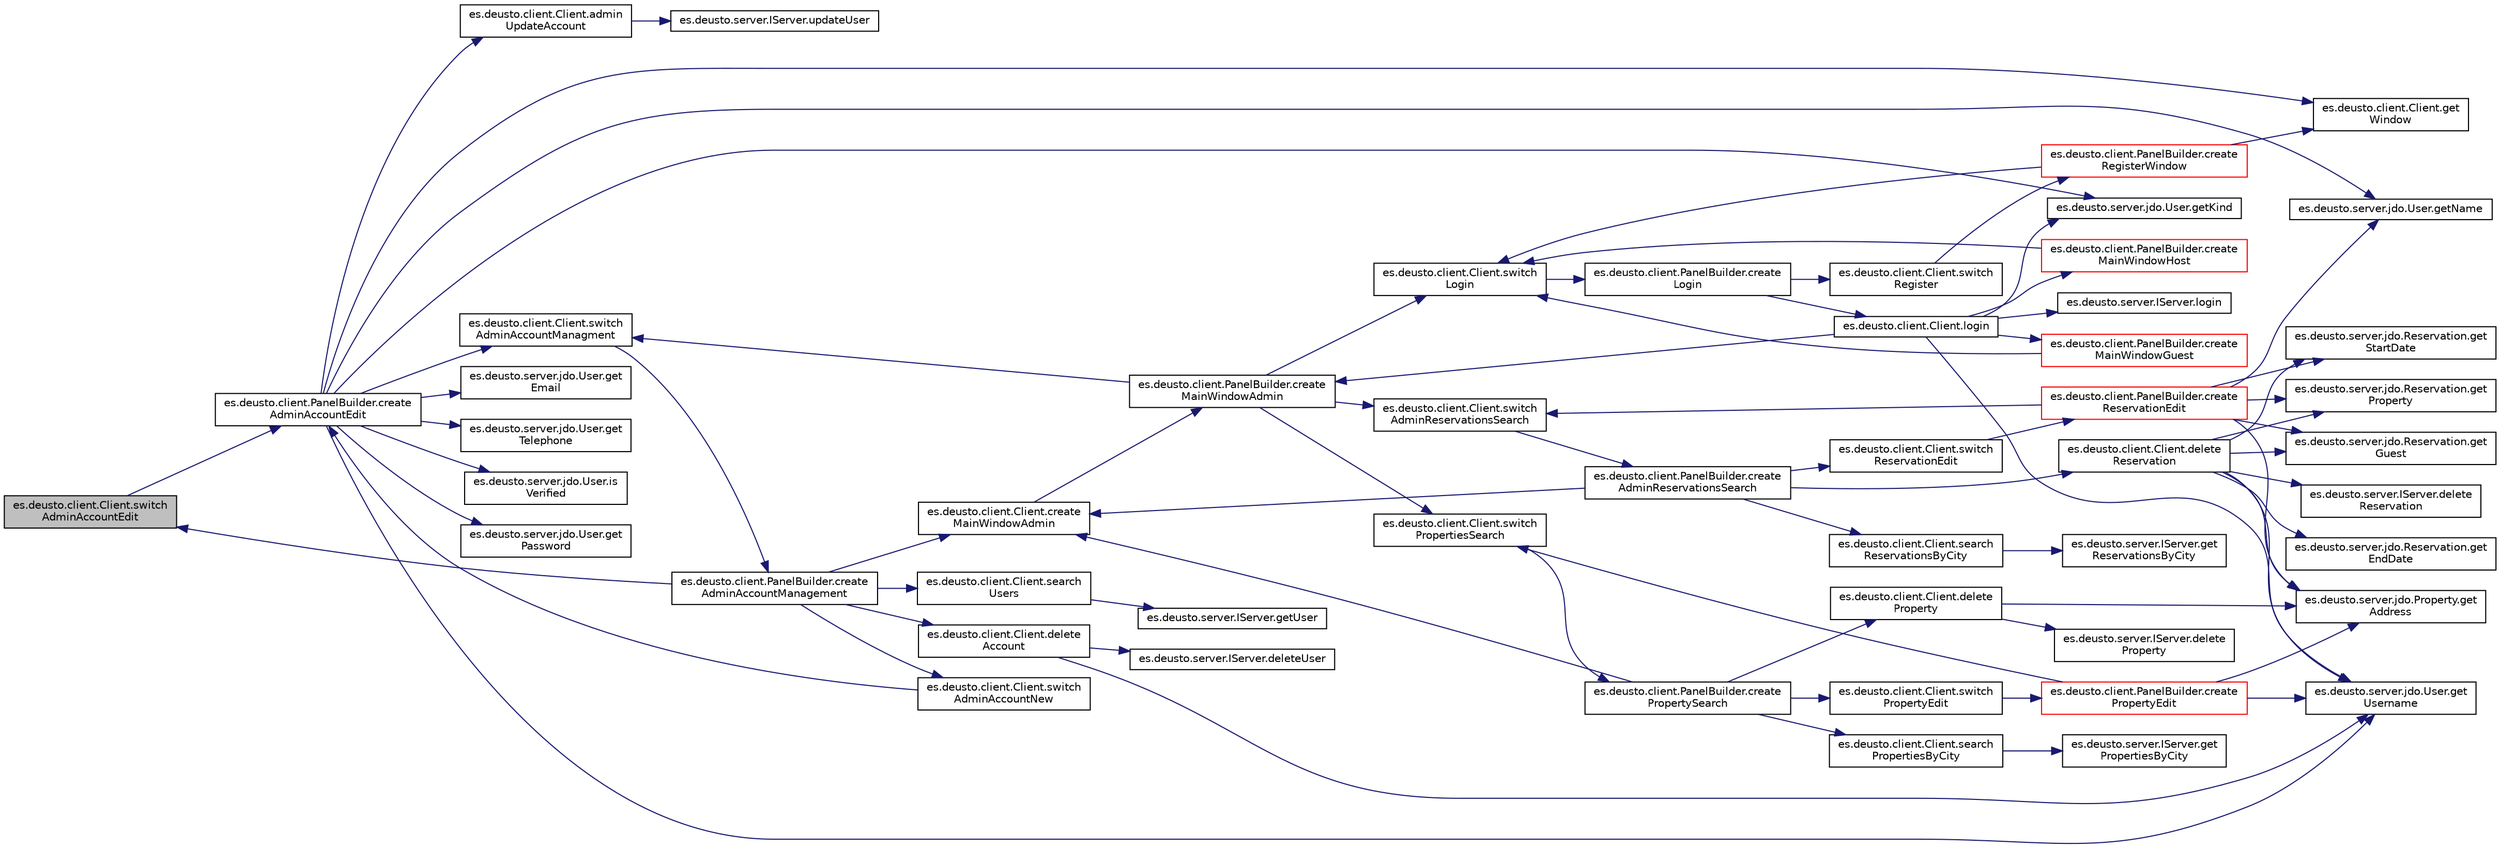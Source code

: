 digraph "es.deusto.client.Client.switchAdminAccountEdit"
{
 // LATEX_PDF_SIZE
  edge [fontname="Helvetica",fontsize="10",labelfontname="Helvetica",labelfontsize="10"];
  node [fontname="Helvetica",fontsize="10",shape=record];
  rankdir="LR";
  Node1221 [label="es.deusto.client.Client.switch\lAdminAccountEdit",height=0.2,width=0.4,color="black", fillcolor="grey75", style="filled", fontcolor="black",tooltip=" "];
  Node1221 -> Node1222 [color="midnightblue",fontsize="10",style="solid",fontname="Helvetica"];
  Node1222 [label="es.deusto.client.PanelBuilder.create\lAdminAccountEdit",height=0.2,width=0.4,color="black", fillcolor="white", style="filled",URL="$classes_1_1deusto_1_1client_1_1_panel_builder.html#ab47c3bca19d01967d895e0dd7d3ad2f4",tooltip=" "];
  Node1222 -> Node1223 [color="midnightblue",fontsize="10",style="solid",fontname="Helvetica"];
  Node1223 [label="es.deusto.server.jdo.User.get\lUsername",height=0.2,width=0.4,color="black", fillcolor="white", style="filled",URL="$classes_1_1deusto_1_1server_1_1jdo_1_1_user.html#a40c65b004382179a33a463bcbb950dd3",tooltip=" "];
  Node1222 -> Node1224 [color="midnightblue",fontsize="10",style="solid",fontname="Helvetica"];
  Node1224 [label="es.deusto.server.jdo.User.getName",height=0.2,width=0.4,color="black", fillcolor="white", style="filled",URL="$classes_1_1deusto_1_1server_1_1jdo_1_1_user.html#ae241c2d5fbef940165041c82dc00edad",tooltip=" "];
  Node1222 -> Node1225 [color="midnightblue",fontsize="10",style="solid",fontname="Helvetica"];
  Node1225 [label="es.deusto.server.jdo.User.get\lEmail",height=0.2,width=0.4,color="black", fillcolor="white", style="filled",URL="$classes_1_1deusto_1_1server_1_1jdo_1_1_user.html#aa1ba6d9e3d0572b90dac6ff627ee3f95",tooltip=" "];
  Node1222 -> Node1226 [color="midnightblue",fontsize="10",style="solid",fontname="Helvetica"];
  Node1226 [label="es.deusto.server.jdo.User.get\lTelephone",height=0.2,width=0.4,color="black", fillcolor="white", style="filled",URL="$classes_1_1deusto_1_1server_1_1jdo_1_1_user.html#acf5d0eb01334166b89ecb9e0baebd534",tooltip=" "];
  Node1222 -> Node1227 [color="midnightblue",fontsize="10",style="solid",fontname="Helvetica"];
  Node1227 [label="es.deusto.server.jdo.User.getKind",height=0.2,width=0.4,color="black", fillcolor="white", style="filled",URL="$classes_1_1deusto_1_1server_1_1jdo_1_1_user.html#a2b769384f6af11b3364933e0843944ed",tooltip=" "];
  Node1222 -> Node1228 [color="midnightblue",fontsize="10",style="solid",fontname="Helvetica"];
  Node1228 [label="es.deusto.server.jdo.User.is\lVerified",height=0.2,width=0.4,color="black", fillcolor="white", style="filled",URL="$classes_1_1deusto_1_1server_1_1jdo_1_1_user.html#ac92eeed1ebf514bb83afa8ad918ee5f2",tooltip=" "];
  Node1222 -> Node1229 [color="midnightblue",fontsize="10",style="solid",fontname="Helvetica"];
  Node1229 [label="es.deusto.server.jdo.User.get\lPassword",height=0.2,width=0.4,color="black", fillcolor="white", style="filled",URL="$classes_1_1deusto_1_1server_1_1jdo_1_1_user.html#a1900ee126da22ed0f043e0077e8be049",tooltip=" "];
  Node1222 -> Node1230 [color="midnightblue",fontsize="10",style="solid",fontname="Helvetica"];
  Node1230 [label="es.deusto.client.Client.switch\lAdminAccountManagment",height=0.2,width=0.4,color="black", fillcolor="white", style="filled",URL="$classes_1_1deusto_1_1client_1_1_client.html#a2f806363c591a46a42ca419df7ce4ef0",tooltip=" "];
  Node1230 -> Node1231 [color="midnightblue",fontsize="10",style="solid",fontname="Helvetica"];
  Node1231 [label="es.deusto.client.PanelBuilder.create\lAdminAccountManagement",height=0.2,width=0.4,color="black", fillcolor="white", style="filled",URL="$classes_1_1deusto_1_1client_1_1_panel_builder.html#a76906aa362d3a389bda577a79b413374",tooltip=" "];
  Node1231 -> Node1232 [color="midnightblue",fontsize="10",style="solid",fontname="Helvetica"];
  Node1232 [label="es.deusto.client.Client.search\lUsers",height=0.2,width=0.4,color="black", fillcolor="white", style="filled",URL="$classes_1_1deusto_1_1client_1_1_client.html#ad3c463db80a7bf9a06bcce403fc19a0a",tooltip=" "];
  Node1232 -> Node1233 [color="midnightblue",fontsize="10",style="solid",fontname="Helvetica"];
  Node1233 [label="es.deusto.server.IServer.getUser",height=0.2,width=0.4,color="black", fillcolor="white", style="filled",URL="$interfacees_1_1deusto_1_1server_1_1_i_server.html#a10f923e205a2423c8246d7ea59de6dac",tooltip=" "];
  Node1231 -> Node1234 [color="midnightblue",fontsize="10",style="solid",fontname="Helvetica"];
  Node1234 [label="es.deusto.client.Client.delete\lAccount",height=0.2,width=0.4,color="black", fillcolor="white", style="filled",URL="$classes_1_1deusto_1_1client_1_1_client.html#ac4ca2d9c787126ab9efa15192586e195",tooltip=" "];
  Node1234 -> Node1235 [color="midnightblue",fontsize="10",style="solid",fontname="Helvetica"];
  Node1235 [label="es.deusto.server.IServer.deleteUser",height=0.2,width=0.4,color="black", fillcolor="white", style="filled",URL="$interfacees_1_1deusto_1_1server_1_1_i_server.html#a250204efd64d1e2c79cfb3923cf6a576",tooltip=" "];
  Node1234 -> Node1223 [color="midnightblue",fontsize="10",style="solid",fontname="Helvetica"];
  Node1231 -> Node1221 [color="midnightblue",fontsize="10",style="solid",fontname="Helvetica"];
  Node1231 -> Node1236 [color="midnightblue",fontsize="10",style="solid",fontname="Helvetica"];
  Node1236 [label="es.deusto.client.Client.switch\lAdminAccountNew",height=0.2,width=0.4,color="black", fillcolor="white", style="filled",URL="$classes_1_1deusto_1_1client_1_1_client.html#a7b9ebc242c5d265ebeacb379034c9b7b",tooltip=" "];
  Node1236 -> Node1222 [color="midnightblue",fontsize="10",style="solid",fontname="Helvetica"];
  Node1231 -> Node1237 [color="midnightblue",fontsize="10",style="solid",fontname="Helvetica"];
  Node1237 [label="es.deusto.client.Client.create\lMainWindowAdmin",height=0.2,width=0.4,color="black", fillcolor="white", style="filled",URL="$classes_1_1deusto_1_1client_1_1_client.html#a1628f28a7a5758510ccb6a4d1fa697a9",tooltip=" "];
  Node1237 -> Node1238 [color="midnightblue",fontsize="10",style="solid",fontname="Helvetica"];
  Node1238 [label="es.deusto.client.PanelBuilder.create\lMainWindowAdmin",height=0.2,width=0.4,color="black", fillcolor="white", style="filled",URL="$classes_1_1deusto_1_1client_1_1_panel_builder.html#a32b7942177958f07263535d6d255556b",tooltip=" "];
  Node1238 -> Node1239 [color="midnightblue",fontsize="10",style="solid",fontname="Helvetica"];
  Node1239 [label="es.deusto.client.Client.switch\lPropertiesSearch",height=0.2,width=0.4,color="black", fillcolor="white", style="filled",URL="$classes_1_1deusto_1_1client_1_1_client.html#af87b7fcbe691ef0a31dbc6849a037415",tooltip=" "];
  Node1239 -> Node1240 [color="midnightblue",fontsize="10",style="solid",fontname="Helvetica"];
  Node1240 [label="es.deusto.client.PanelBuilder.create\lPropertySearch",height=0.2,width=0.4,color="black", fillcolor="white", style="filled",URL="$classes_1_1deusto_1_1client_1_1_panel_builder.html#a96fdce41db963997c711d646563c69e0",tooltip=" "];
  Node1240 -> Node1241 [color="midnightblue",fontsize="10",style="solid",fontname="Helvetica"];
  Node1241 [label="es.deusto.client.Client.search\lPropertiesByCity",height=0.2,width=0.4,color="black", fillcolor="white", style="filled",URL="$classes_1_1deusto_1_1client_1_1_client.html#a2d9b5c673ef56bd5662e8dd4a66d9fc6",tooltip=" "];
  Node1241 -> Node1242 [color="midnightblue",fontsize="10",style="solid",fontname="Helvetica"];
  Node1242 [label="es.deusto.server.IServer.get\lPropertiesByCity",height=0.2,width=0.4,color="black", fillcolor="white", style="filled",URL="$interfacees_1_1deusto_1_1server_1_1_i_server.html#a0790432014b61ed1a65b70c8065f3112",tooltip=" "];
  Node1240 -> Node1243 [color="midnightblue",fontsize="10",style="solid",fontname="Helvetica"];
  Node1243 [label="es.deusto.client.Client.delete\lProperty",height=0.2,width=0.4,color="black", fillcolor="white", style="filled",URL="$classes_1_1deusto_1_1client_1_1_client.html#a6173ae3d7f6aa82a2f6b68349677b5e5",tooltip=" "];
  Node1243 -> Node1244 [color="midnightblue",fontsize="10",style="solid",fontname="Helvetica"];
  Node1244 [label="es.deusto.server.IServer.delete\lProperty",height=0.2,width=0.4,color="black", fillcolor="white", style="filled",URL="$interfacees_1_1deusto_1_1server_1_1_i_server.html#a1ce4ff9676e7b397b721e8414f6ca7b7",tooltip=" "];
  Node1243 -> Node1245 [color="midnightblue",fontsize="10",style="solid",fontname="Helvetica"];
  Node1245 [label="es.deusto.server.jdo.Property.get\lAddress",height=0.2,width=0.4,color="black", fillcolor="white", style="filled",URL="$classes_1_1deusto_1_1server_1_1jdo_1_1_property.html#a4a9554abeb32ae08e921626a37957743",tooltip=" "];
  Node1240 -> Node1246 [color="midnightblue",fontsize="10",style="solid",fontname="Helvetica"];
  Node1246 [label="es.deusto.client.Client.switch\lPropertyEdit",height=0.2,width=0.4,color="black", fillcolor="white", style="filled",URL="$classes_1_1deusto_1_1client_1_1_client.html#a5dd6469d4428fe705fce4087aa386602",tooltip=" "];
  Node1246 -> Node1247 [color="midnightblue",fontsize="10",style="solid",fontname="Helvetica"];
  Node1247 [label="es.deusto.client.PanelBuilder.create\lPropertyEdit",height=0.2,width=0.4,color="red", fillcolor="white", style="filled",URL="$classes_1_1deusto_1_1client_1_1_panel_builder.html#aeaa0ead483ff83c6a51a96eddaa8795a",tooltip=" "];
  Node1247 -> Node1245 [color="midnightblue",fontsize="10",style="solid",fontname="Helvetica"];
  Node1247 -> Node1239 [color="midnightblue",fontsize="10",style="solid",fontname="Helvetica"];
  Node1247 -> Node1223 [color="midnightblue",fontsize="10",style="solid",fontname="Helvetica"];
  Node1240 -> Node1237 [color="midnightblue",fontsize="10",style="solid",fontname="Helvetica"];
  Node1238 -> Node1230 [color="midnightblue",fontsize="10",style="solid",fontname="Helvetica"];
  Node1238 -> Node1285 [color="midnightblue",fontsize="10",style="solid",fontname="Helvetica"];
  Node1285 [label="es.deusto.client.Client.switch\lAdminReservationsSearch",height=0.2,width=0.4,color="black", fillcolor="white", style="filled",URL="$classes_1_1deusto_1_1client_1_1_client.html#a64110a92c5026cc2c23c1989d86164fd",tooltip=" "];
  Node1285 -> Node1286 [color="midnightblue",fontsize="10",style="solid",fontname="Helvetica"];
  Node1286 [label="es.deusto.client.PanelBuilder.create\lAdminReservationsSearch",height=0.2,width=0.4,color="black", fillcolor="white", style="filled",URL="$classes_1_1deusto_1_1client_1_1_panel_builder.html#adc074dabcf7a18b43dc6d71df8f58963",tooltip=" "];
  Node1286 -> Node1287 [color="midnightblue",fontsize="10",style="solid",fontname="Helvetica"];
  Node1287 [label="es.deusto.client.Client.search\lReservationsByCity",height=0.2,width=0.4,color="black", fillcolor="white", style="filled",URL="$classes_1_1deusto_1_1client_1_1_client.html#a39ca9b32f2ad0be9882ff2e839052d3c",tooltip=" "];
  Node1287 -> Node1288 [color="midnightblue",fontsize="10",style="solid",fontname="Helvetica"];
  Node1288 [label="es.deusto.server.IServer.get\lReservationsByCity",height=0.2,width=0.4,color="black", fillcolor="white", style="filled",URL="$interfacees_1_1deusto_1_1server_1_1_i_server.html#a280b8bd856e215ec5a68743c93e19453",tooltip=" "];
  Node1286 -> Node1277 [color="midnightblue",fontsize="10",style="solid",fontname="Helvetica"];
  Node1277 [label="es.deusto.client.Client.delete\lReservation",height=0.2,width=0.4,color="black", fillcolor="white", style="filled",URL="$classes_1_1deusto_1_1client_1_1_client.html#a4cc2595986dac153bfdca8c59fcffdf7",tooltip=" "];
  Node1277 -> Node1278 [color="midnightblue",fontsize="10",style="solid",fontname="Helvetica"];
  Node1278 [label="es.deusto.server.IServer.delete\lReservation",height=0.2,width=0.4,color="black", fillcolor="white", style="filled",URL="$interfacees_1_1deusto_1_1server_1_1_i_server.html#aa2fa87abed70500d4debb14aefe2580d",tooltip=" "];
  Node1277 -> Node1279 [color="midnightblue",fontsize="10",style="solid",fontname="Helvetica"];
  Node1279 [label="es.deusto.server.jdo.Reservation.get\lProperty",height=0.2,width=0.4,color="black", fillcolor="white", style="filled",URL="$classes_1_1deusto_1_1server_1_1jdo_1_1_reservation.html#ad6ba1913be0e45a818ca41e036019def",tooltip=" "];
  Node1277 -> Node1245 [color="midnightblue",fontsize="10",style="solid",fontname="Helvetica"];
  Node1277 -> Node1280 [color="midnightblue",fontsize="10",style="solid",fontname="Helvetica"];
  Node1280 [label="es.deusto.server.jdo.Reservation.get\lGuest",height=0.2,width=0.4,color="black", fillcolor="white", style="filled",URL="$classes_1_1deusto_1_1server_1_1jdo_1_1_reservation.html#af9f20413df2d9da577f3411ac7496f86",tooltip=" "];
  Node1277 -> Node1223 [color="midnightblue",fontsize="10",style="solid",fontname="Helvetica"];
  Node1277 -> Node1281 [color="midnightblue",fontsize="10",style="solid",fontname="Helvetica"];
  Node1281 [label="es.deusto.server.jdo.Reservation.get\lStartDate",height=0.2,width=0.4,color="black", fillcolor="white", style="filled",URL="$classes_1_1deusto_1_1server_1_1jdo_1_1_reservation.html#ac14e287d27d6de58711ae33704fbb256",tooltip=" "];
  Node1277 -> Node1282 [color="midnightblue",fontsize="10",style="solid",fontname="Helvetica"];
  Node1282 [label="es.deusto.server.jdo.Reservation.get\lEndDate",height=0.2,width=0.4,color="black", fillcolor="white", style="filled",URL="$classes_1_1deusto_1_1server_1_1jdo_1_1_reservation.html#a88ce1e14be519e38eafc9b7c2a7f48d3",tooltip=" "];
  Node1286 -> Node1283 [color="midnightblue",fontsize="10",style="solid",fontname="Helvetica"];
  Node1283 [label="es.deusto.client.Client.switch\lReservationEdit",height=0.2,width=0.4,color="black", fillcolor="white", style="filled",URL="$classes_1_1deusto_1_1client_1_1_client.html#a0f4f5c060e44c9d9d6ed08b652612b13",tooltip=" "];
  Node1283 -> Node1284 [color="midnightblue",fontsize="10",style="solid",fontname="Helvetica"];
  Node1284 [label="es.deusto.client.PanelBuilder.create\lReservationEdit",height=0.2,width=0.4,color="red", fillcolor="white", style="filled",URL="$classes_1_1deusto_1_1client_1_1_panel_builder.html#a7c3b05bd40288bf45dc318f9f26a0377",tooltip=" "];
  Node1284 -> Node1279 [color="midnightblue",fontsize="10",style="solid",fontname="Helvetica"];
  Node1284 -> Node1245 [color="midnightblue",fontsize="10",style="solid",fontname="Helvetica"];
  Node1284 -> Node1280 [color="midnightblue",fontsize="10",style="solid",fontname="Helvetica"];
  Node1284 -> Node1224 [color="midnightblue",fontsize="10",style="solid",fontname="Helvetica"];
  Node1284 -> Node1285 [color="midnightblue",fontsize="10",style="solid",fontname="Helvetica"];
  Node1284 -> Node1281 [color="midnightblue",fontsize="10",style="solid",fontname="Helvetica"];
  Node1286 -> Node1237 [color="midnightblue",fontsize="10",style="solid",fontname="Helvetica"];
  Node1238 -> Node1291 [color="midnightblue",fontsize="10",style="solid",fontname="Helvetica"];
  Node1291 [label="es.deusto.client.Client.switch\lLogin",height=0.2,width=0.4,color="black", fillcolor="white", style="filled",URL="$classes_1_1deusto_1_1client_1_1_client.html#a3649bfd0f4c5465aa12412473082b4a7",tooltip=" "];
  Node1291 -> Node1292 [color="midnightblue",fontsize="10",style="solid",fontname="Helvetica"];
  Node1292 [label="es.deusto.client.PanelBuilder.create\lLogin",height=0.2,width=0.4,color="black", fillcolor="white", style="filled",URL="$classes_1_1deusto_1_1client_1_1_panel_builder.html#a1922794e0ef78f689031499da33f495b",tooltip=" "];
  Node1292 -> Node1293 [color="midnightblue",fontsize="10",style="solid",fontname="Helvetica"];
  Node1293 [label="es.deusto.client.Client.login",height=0.2,width=0.4,color="black", fillcolor="white", style="filled",URL="$classes_1_1deusto_1_1client_1_1_client.html#a5c063d0b51ad320c92aa4d2525d67249",tooltip=" "];
  Node1293 -> Node1294 [color="midnightblue",fontsize="10",style="solid",fontname="Helvetica"];
  Node1294 [label="es.deusto.server.IServer.login",height=0.2,width=0.4,color="black", fillcolor="white", style="filled",URL="$interfacees_1_1deusto_1_1server_1_1_i_server.html#aa89ccd6b34a4dd2bfbd0890b6e5f415b",tooltip=" "];
  Node1293 -> Node1227 [color="midnightblue",fontsize="10",style="solid",fontname="Helvetica"];
  Node1293 -> Node1238 [color="midnightblue",fontsize="10",style="solid",fontname="Helvetica"];
  Node1293 -> Node1223 [color="midnightblue",fontsize="10",style="solid",fontname="Helvetica"];
  Node1293 -> Node1261 [color="midnightblue",fontsize="10",style="solid",fontname="Helvetica"];
  Node1261 [label="es.deusto.client.PanelBuilder.create\lMainWindowHost",height=0.2,width=0.4,color="red", fillcolor="white", style="filled",URL="$classes_1_1deusto_1_1client_1_1_panel_builder.html#a0d8f1d6c73010786f5b1765fdc490e4b",tooltip=" "];
  Node1261 -> Node1291 [color="midnightblue",fontsize="10",style="solid",fontname="Helvetica"];
  Node1293 -> Node1265 [color="midnightblue",fontsize="10",style="solid",fontname="Helvetica"];
  Node1265 [label="es.deusto.client.PanelBuilder.create\lMainWindowGuest",height=0.2,width=0.4,color="red", fillcolor="white", style="filled",URL="$classes_1_1deusto_1_1client_1_1_panel_builder.html#a8969744356db218b0c7ec2131856433d",tooltip=" "];
  Node1265 -> Node1291 [color="midnightblue",fontsize="10",style="solid",fontname="Helvetica"];
  Node1292 -> Node1295 [color="midnightblue",fontsize="10",style="solid",fontname="Helvetica"];
  Node1295 [label="es.deusto.client.Client.switch\lRegister",height=0.2,width=0.4,color="black", fillcolor="white", style="filled",URL="$classes_1_1deusto_1_1client_1_1_client.html#a4d905b598ea8ff38f06e9a12b81dcab2",tooltip=" "];
  Node1295 -> Node1296 [color="midnightblue",fontsize="10",style="solid",fontname="Helvetica"];
  Node1296 [label="es.deusto.client.PanelBuilder.create\lRegisterWindow",height=0.2,width=0.4,color="red", fillcolor="white", style="filled",URL="$classes_1_1deusto_1_1client_1_1_panel_builder.html#abb0748521d51c1dcdcdd548f487ef72b",tooltip=" "];
  Node1296 -> Node1291 [color="midnightblue",fontsize="10",style="solid",fontname="Helvetica"];
  Node1296 -> Node1299 [color="midnightblue",fontsize="10",style="solid",fontname="Helvetica"];
  Node1299 [label="es.deusto.client.Client.get\lWindow",height=0.2,width=0.4,color="black", fillcolor="white", style="filled",URL="$classes_1_1deusto_1_1client_1_1_client.html#aa8a6979cc8ca9cf6cdc84471dca759c7",tooltip=" "];
  Node1222 -> Node1307 [color="midnightblue",fontsize="10",style="solid",fontname="Helvetica"];
  Node1307 [label="es.deusto.client.Client.admin\lUpdateAccount",height=0.2,width=0.4,color="black", fillcolor="white", style="filled",URL="$classes_1_1deusto_1_1client_1_1_client.html#ab0e765a350e736485afd729db636b76b",tooltip=" "];
  Node1307 -> Node1308 [color="midnightblue",fontsize="10",style="solid",fontname="Helvetica"];
  Node1308 [label="es.deusto.server.IServer.updateUser",height=0.2,width=0.4,color="black", fillcolor="white", style="filled",URL="$interfacees_1_1deusto_1_1server_1_1_i_server.html#ae02f31682d561699329a5e4d81780e4d",tooltip=" "];
  Node1222 -> Node1299 [color="midnightblue",fontsize="10",style="solid",fontname="Helvetica"];
}
